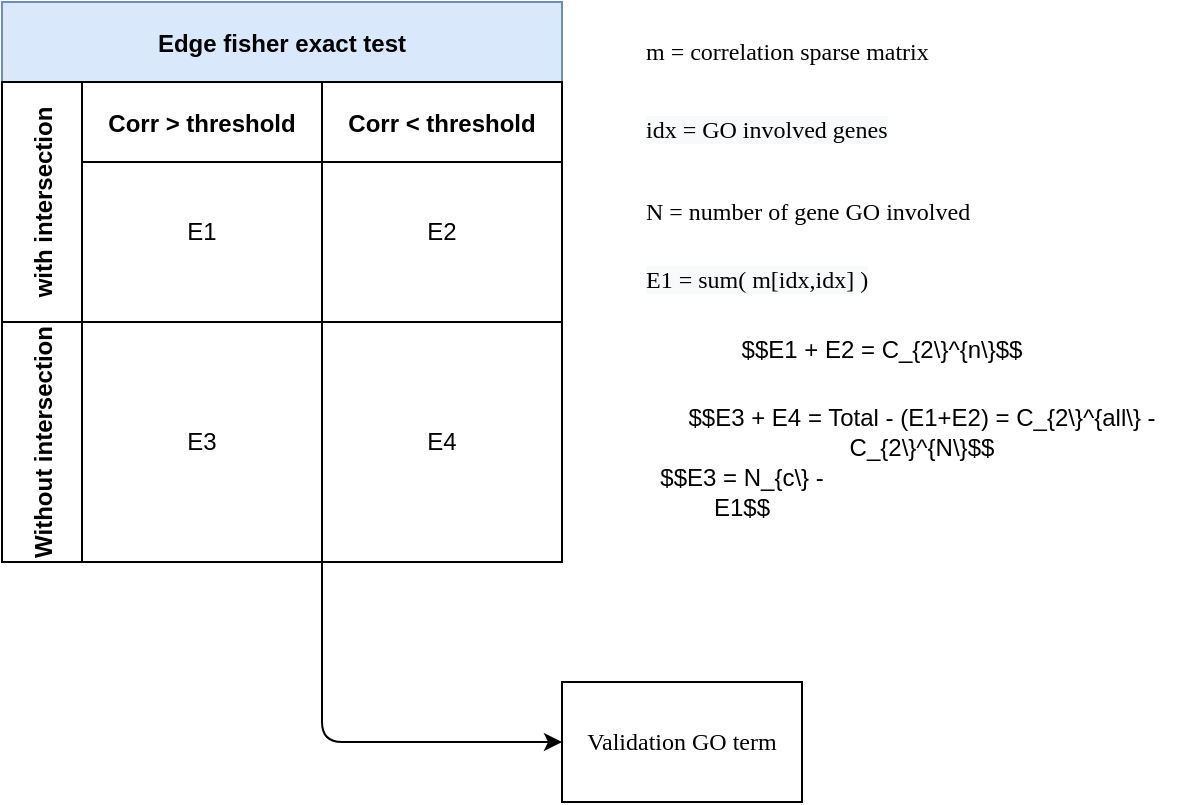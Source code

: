 <mxfile>
    <diagram id="4DFJXmStFCu0w3CV8Vv6" name="Page-1">
        <mxGraphModel dx="728" dy="680" grid="1" gridSize="10" guides="1" tooltips="1" connect="1" arrows="1" fold="0" page="1" pageScale="1" pageWidth="1169" pageHeight="827" math="1" shadow="0">
            <root>
                <mxCell id="0"/>
                <mxCell id="1" parent="0"/>
                <mxCell id="4" value="Edge fisher exact test" style="shape=table;childLayout=tableLayout;rowLines=0;columnLines=0;startSize=40;collapsible=0;recursiveResize=0;expand=0;pointerEvents=0;fontStyle=1;align=center;fillColor=#dae8fc;strokeColor=#6c8ebf;" parent="1" vertex="1">
                    <mxGeometry x="40" y="80" width="280" height="280" as="geometry"/>
                </mxCell>
                <mxCell id="5" value="with intersection" style="swimlane;horizontal=0;points=[[0,0.5],[1,0.5]];portConstraint=eastwest;startSize=40;collapsible=0;recursiveResize=0;expand=0;pointerEvents=0;fontStyle=1" parent="4" vertex="1">
                    <mxGeometry y="40" width="280" height="120" as="geometry"/>
                </mxCell>
                <mxCell id="6" value="Corr &gt; threshold" style="swimlane;connectable=0;startSize=40;collapsible=0;recursiveResize=0;expand=0;pointerEvents=0;" parent="5" vertex="1">
                    <mxGeometry x="40" width="120" height="120" as="geometry">
                        <mxRectangle width="120" height="120" as="alternateBounds"/>
                    </mxGeometry>
                </mxCell>
                <mxCell id="17" value="E1" style="text;html=1;strokeColor=none;fillColor=none;align=center;verticalAlign=middle;whiteSpace=wrap;rounded=0;" parent="6" vertex="1">
                    <mxGeometry x="30" y="60" width="60" height="30" as="geometry"/>
                </mxCell>
                <mxCell id="7" value="Corr &lt; threshold" style="swimlane;connectable=0;startSize=40;collapsible=0;recursiveResize=0;expand=0;pointerEvents=0;" parent="5" vertex="1">
                    <mxGeometry x="160" width="120" height="120" as="geometry">
                        <mxRectangle width="120" height="120" as="alternateBounds"/>
                    </mxGeometry>
                </mxCell>
                <mxCell id="18" value="E2" style="text;html=1;strokeColor=none;fillColor=none;align=center;verticalAlign=middle;whiteSpace=wrap;rounded=0;" parent="7" vertex="1">
                    <mxGeometry x="30" y="60" width="60" height="30" as="geometry"/>
                </mxCell>
                <mxCell id="13" value="Without intersection" style="swimlane;horizontal=0;points=[[0,0.5],[1,0.5]];portConstraint=eastwest;startSize=40;collapsible=0;recursiveResize=0;expand=0;pointerEvents=0;" parent="4" vertex="1">
                    <mxGeometry y="160" width="280" height="120" as="geometry"/>
                </mxCell>
                <mxCell id="14" value="" style="swimlane;connectable=0;startSize=0;collapsible=0;recursiveResize=0;expand=0;pointerEvents=0;" parent="13" vertex="1">
                    <mxGeometry x="40" width="120" height="120" as="geometry">
                        <mxRectangle width="120" height="120" as="alternateBounds"/>
                    </mxGeometry>
                </mxCell>
                <mxCell id="19" value="E3" style="text;html=1;strokeColor=none;fillColor=none;align=center;verticalAlign=middle;whiteSpace=wrap;rounded=0;" parent="14" vertex="1">
                    <mxGeometry x="30" y="45" width="60" height="30" as="geometry"/>
                </mxCell>
                <mxCell id="15" value="" style="swimlane;connectable=0;startSize=0;collapsible=0;recursiveResize=0;expand=0;pointerEvents=0;" parent="13" vertex="1">
                    <mxGeometry x="160" width="120" height="120" as="geometry">
                        <mxRectangle width="120" height="120" as="alternateBounds"/>
                    </mxGeometry>
                </mxCell>
                <mxCell id="20" value="E4" style="text;html=1;strokeColor=none;fillColor=none;align=center;verticalAlign=middle;whiteSpace=wrap;rounded=0;" parent="15" vertex="1">
                    <mxGeometry x="30" y="45" width="60" height="30" as="geometry"/>
                </mxCell>
                <mxCell id="35" value="Validation GO term" style="rounded=0;whiteSpace=wrap;html=1;fontFamily=Times New Roman;" parent="1" vertex="1">
                    <mxGeometry x="320" y="420" width="120" height="60" as="geometry"/>
                </mxCell>
                <mxCell id="36" value="" style="endArrow=classic;html=1;fontFamily=Times New Roman;entryX=0;entryY=0.5;entryDx=0;entryDy=0;" parent="1" target="35" edge="1">
                    <mxGeometry width="50" height="50" relative="1" as="geometry">
                        <mxPoint x="200" y="360" as="sourcePoint"/>
                        <mxPoint x="440" y="380" as="targetPoint"/>
                        <Array as="points">
                            <mxPoint x="200" y="450"/>
                        </Array>
                    </mxGeometry>
                </mxCell>
                <mxCell id="37" value="" style="group" parent="1" vertex="1" connectable="0">
                    <mxGeometry x="360" y="90" width="275" height="250" as="geometry"/>
                </mxCell>
                <mxCell id="24" value="&lt;font face=&quot;Times New Roman&quot;&gt;N = number of gene GO involved&lt;/font&gt;" style="text;html=1;strokeColor=none;fillColor=none;align=left;verticalAlign=middle;whiteSpace=wrap;rounded=0;" parent="37" vertex="1">
                    <mxGeometry y="80" width="180" height="30" as="geometry"/>
                </mxCell>
                <mxCell id="31" value="&lt;font face=&quot;Times New Roman&quot;&gt;m = correlation sparse matrix&lt;/font&gt;" style="text;html=1;strokeColor=none;fillColor=none;align=left;verticalAlign=middle;whiteSpace=wrap;rounded=0;" parent="37" vertex="1">
                    <mxGeometry width="160" height="30" as="geometry"/>
                </mxCell>
                <mxCell id="32" value="&lt;span style=&quot;color: rgb(0 , 0 , 0) ; font-size: 12px ; font-style: normal ; font-weight: 400 ; letter-spacing: normal ; text-align: center ; text-indent: 0px ; text-transform: none ; word-spacing: 0px ; background-color: rgb(248 , 249 , 250) ; display: inline ; float: none&quot;&gt;&lt;font face=&quot;Times New Roman&quot;&gt;idx = GO involved genes&lt;/font&gt;&lt;/span&gt;" style="text;whiteSpace=wrap;html=1;" parent="37" vertex="1">
                    <mxGeometry y="40" width="160" height="30" as="geometry"/>
                </mxCell>
                <mxCell id="33" value="&lt;span style=&quot;color: rgb(0 , 0 , 0) ; font-size: 12px ; font-style: normal ; font-weight: 400 ; letter-spacing: normal ; text-align: center ; text-indent: 0px ; text-transform: none ; word-spacing: 0px ; background-color: rgb(248 , 249 , 250) ; display: inline ; float: none&quot;&gt;&lt;font face=&quot;Times New Roman&quot;&gt;E1 = sum( m[idx,idx] )&lt;/font&gt;&lt;/span&gt;" style="text;whiteSpace=wrap;html=1;" parent="37" vertex="1">
                    <mxGeometry y="115" width="160" height="30" as="geometry"/>
                </mxCell>
                <mxCell id="34" value="" style="group" parent="37" vertex="1" connectable="0">
                    <mxGeometry y="150" width="275" height="100" as="geometry"/>
                </mxCell>
                <mxCell id="23" value="\$\$E1 + E2 = C_{2\}^{n\}\$\$" style="text;whiteSpace=wrap;html=1;align=center;" parent="34" vertex="1">
                    <mxGeometry width="240" height="30" as="geometry"/>
                </mxCell>
                <mxCell id="26" value="\$\$E3 = N_{c\} - E1\$\$" style="text;html=1;strokeColor=none;fillColor=none;align=center;verticalAlign=middle;whiteSpace=wrap;rounded=0;" parent="34" vertex="1">
                    <mxGeometry x="5" y="70" width="90" height="30" as="geometry"/>
                </mxCell>
                <mxCell id="27" value="\$\$E3 + E4 = Total - (E1+E2) = C_{2\}^{all\} - C_{2\}^{N\}\$\$" style="text;html=1;strokeColor=none;fillColor=none;align=center;verticalAlign=middle;whiteSpace=wrap;rounded=0;" parent="34" vertex="1">
                    <mxGeometry x="5" y="40" width="270" height="30" as="geometry"/>
                </mxCell>
            </root>
        </mxGraphModel>
    </diagram>
</mxfile>